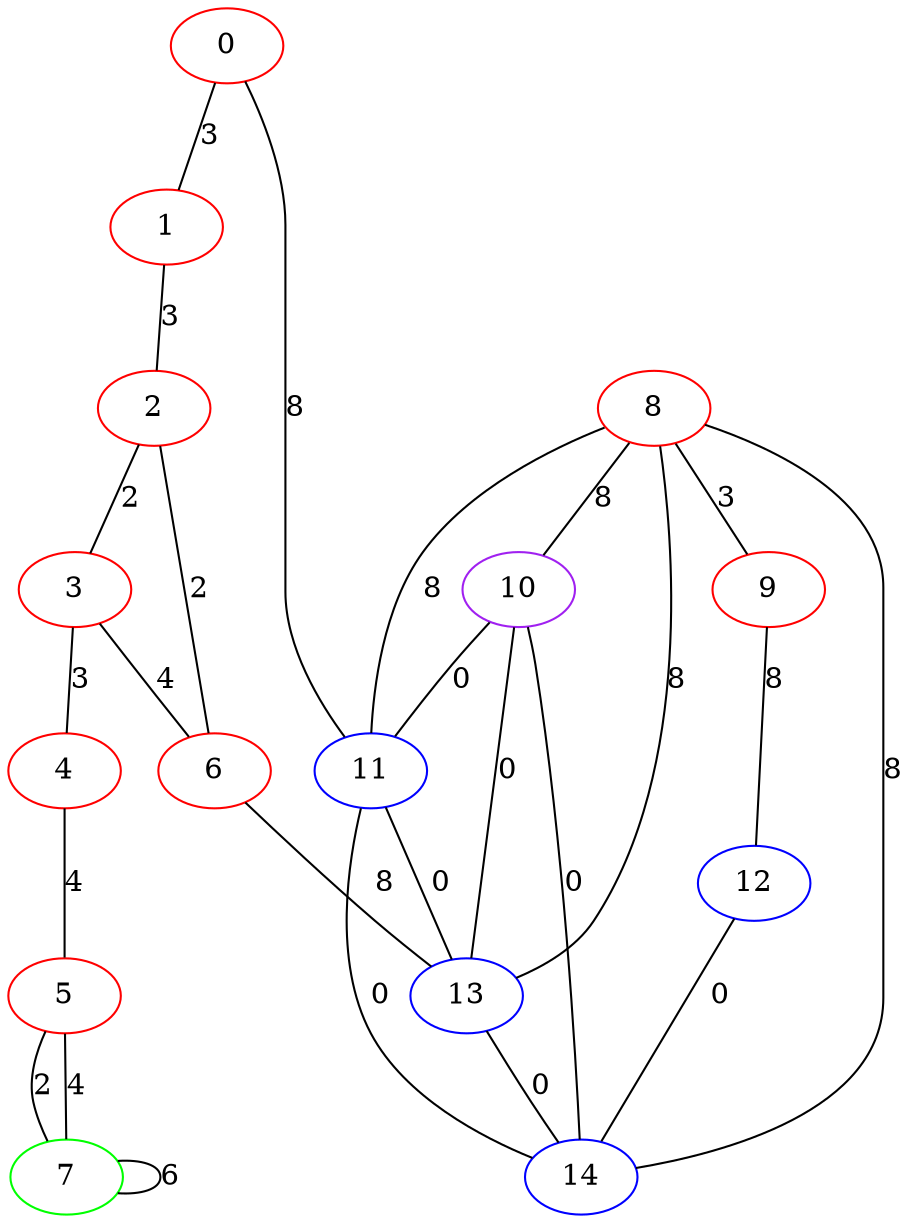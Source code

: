 graph "" {
0 [color=red, weight=1];
1 [color=red, weight=1];
2 [color=red, weight=1];
3 [color=red, weight=1];
4 [color=red, weight=1];
5 [color=red, weight=1];
6 [color=red, weight=1];
7 [color=green, weight=2];
8 [color=red, weight=1];
9 [color=red, weight=1];
10 [color=purple, weight=4];
11 [color=blue, weight=3];
12 [color=blue, weight=3];
13 [color=blue, weight=3];
14 [color=blue, weight=3];
0 -- 1  [key=0, label=3];
0 -- 11  [key=0, label=8];
1 -- 2  [key=0, label=3];
2 -- 3  [key=0, label=2];
2 -- 6  [key=0, label=2];
3 -- 4  [key=0, label=3];
3 -- 6  [key=0, label=4];
4 -- 5  [key=0, label=4];
5 -- 7  [key=0, label=2];
5 -- 7  [key=1, label=4];
6 -- 13  [key=0, label=8];
7 -- 7  [key=0, label=6];
8 -- 9  [key=0, label=3];
8 -- 10  [key=0, label=8];
8 -- 11  [key=0, label=8];
8 -- 13  [key=0, label=8];
8 -- 14  [key=0, label=8];
9 -- 12  [key=0, label=8];
10 -- 11  [key=0, label=0];
10 -- 13  [key=0, label=0];
10 -- 14  [key=0, label=0];
11 -- 13  [key=0, label=0];
11 -- 14  [key=0, label=0];
12 -- 14  [key=0, label=0];
13 -- 14  [key=0, label=0];
}
